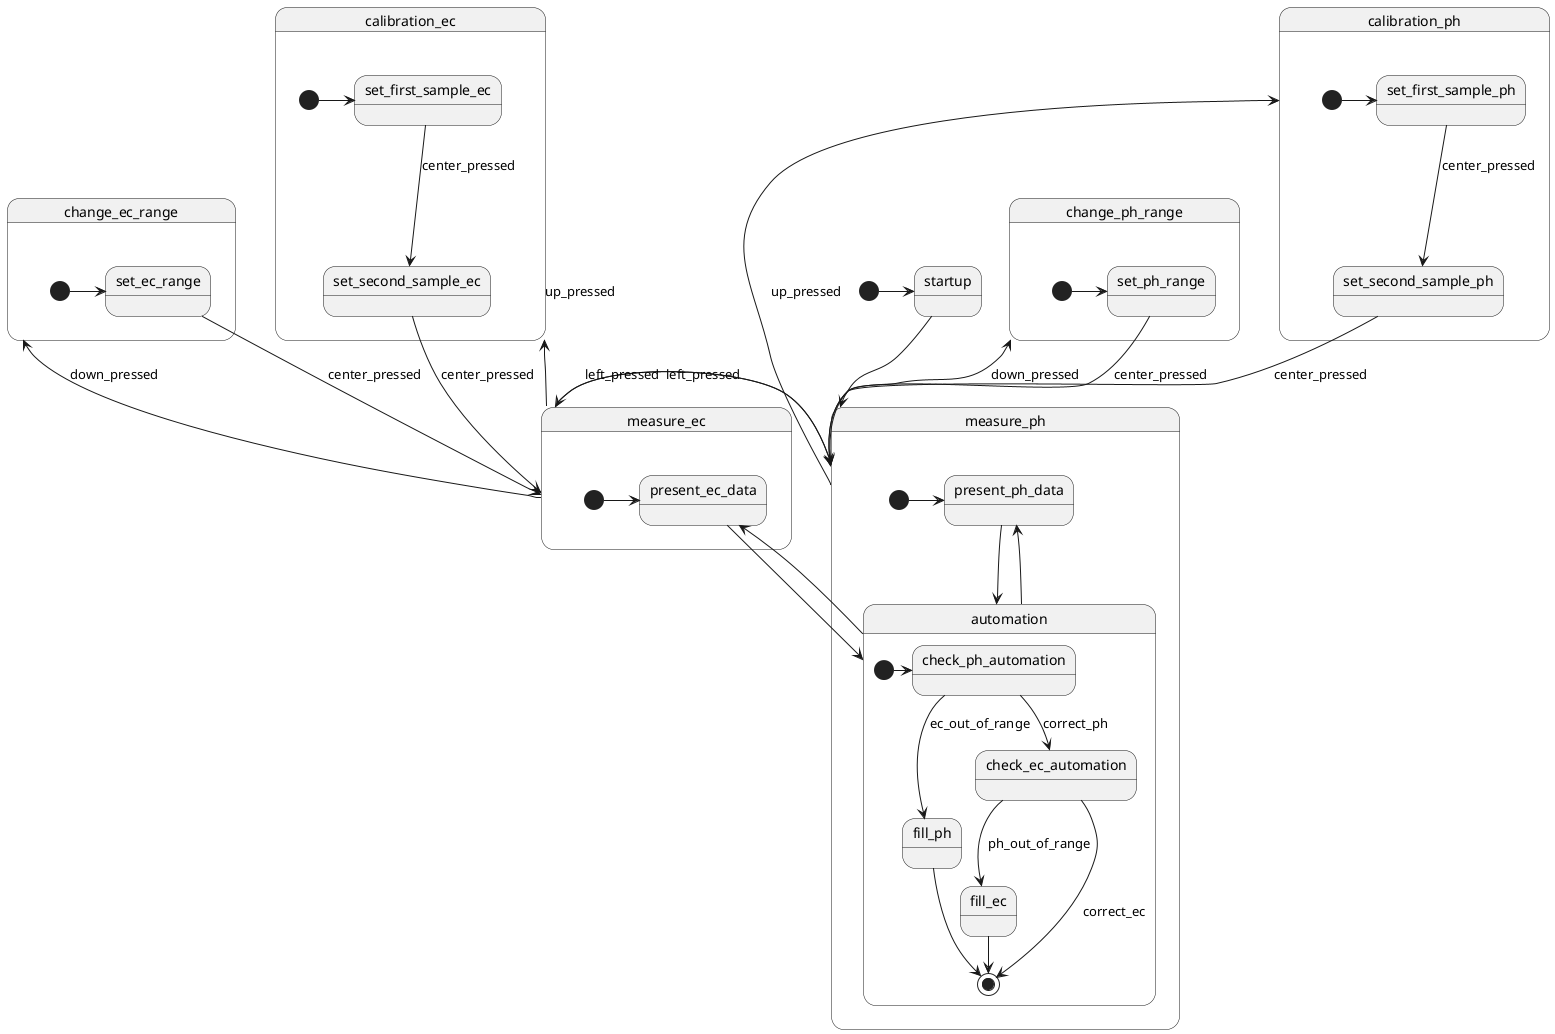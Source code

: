 @startuml
[*]->startup
startup --> measure_ph
measure_ph --> measure_ec : left_pressed 
measure_ph --> calibration_ph : up_pressed
measure_ph --> change_ph_range :down_pressed
measure_ec --> calibration_ec : up_pressed
measure_ec --> change_ec_range :down_pressed
measure_ec --> measure_ph : left_pressed

state calibration_ph{
    [*] -> set_first_sample_ph
    set_first_sample_ph --> set_second_sample_ph : center_pressed
    set_second_sample_ph --> measure_ph : center_pressed
}

state calibration_ec{
    [*] -> set_first_sample_ec
    set_first_sample_ec --> set_second_sample_ec : center_pressed
    set_second_sample_ec --> measure_ec : center_pressed
}

state change_ph_range{
    [*] -> set_ph_range
    set_ph_range --> measure_ph : center_pressed  
}

state change_ec_range{
    [*] -> set_ec_range
    set_ec_range --> measure_ec : center_pressed  
}

state measure_ph{
    [*] -> present_ph_data
    present_ph_data --> automation
    automation --> present_ph_data
}

state measure_ec{
    [*] -> present_ec_data
    present_ec_data --> automation
    automation --> present_ec_data
}

state automation{
    [*] -> check_ph_automation
    check_ph_automation --> fill_ph : ec_out_of_range
    check_ph_automation --> check_ec_automation : correct_ph
    check_ec_automation --> fill_ec : ph_out_of_range
    check_ec_automation --> [*] : correct_ec
    fill_ph --> [*]
    fill_ec --> [*]
}

@enduml
